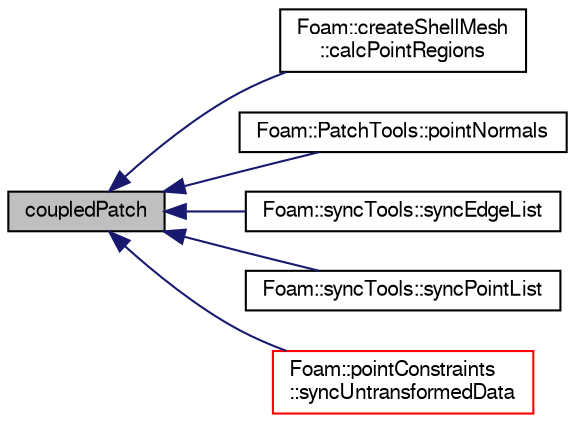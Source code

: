 digraph "coupledPatch"
{
  bgcolor="transparent";
  edge [fontname="FreeSans",fontsize="10",labelfontname="FreeSans",labelfontsize="10"];
  node [fontname="FreeSans",fontsize="10",shape=record];
  rankdir="LR";
  Node1 [label="coupledPatch",height=0.2,width=0.4,color="black", fillcolor="grey75", style="filled" fontcolor="black"];
  Node1 -> Node2 [dir="back",color="midnightblue",fontsize="10",style="solid",fontname="FreeSans"];
  Node2 [label="Foam::createShellMesh\l::calcPointRegions",height=0.2,width=0.4,color="black",URL="$a00414.html#abd09fd2558d9fc41e9a503ce2976fe5f",tooltip="Helper: calculate point regions. The point region is the. "];
  Node1 -> Node3 [dir="back",color="midnightblue",fontsize="10",style="solid",fontname="FreeSans"];
  Node3 [label="Foam::PatchTools::pointNormals",height=0.2,width=0.4,color="black",URL="$a01761.html#ab60186b13b96788288ecfa924a6950d2"];
  Node1 -> Node4 [dir="back",color="midnightblue",fontsize="10",style="solid",fontname="FreeSans"];
  Node4 [label="Foam::syncTools::syncEdgeList",height=0.2,width=0.4,color="black",URL="$a02474.html#a86e90a506551c4d498997468519bdbb6",tooltip="Synchronize values on selected mesh edges. "];
  Node1 -> Node5 [dir="back",color="midnightblue",fontsize="10",style="solid",fontname="FreeSans"];
  Node5 [label="Foam::syncTools::syncPointList",height=0.2,width=0.4,color="black",URL="$a02474.html#a334197e1b70d6e0b87da5cb827940dd4",tooltip="Synchronize values on selected mesh points. "];
  Node1 -> Node6 [dir="back",color="midnightblue",fontsize="10",style="solid",fontname="FreeSans"];
  Node6 [label="Foam::pointConstraints\l::syncUntransformedData",height=0.2,width=0.4,color="red",URL="$a01816.html#a60a2f4543c7dc5c768bd06768d7004c6",tooltip="Helper: sync data on collocated points only. "];
}

